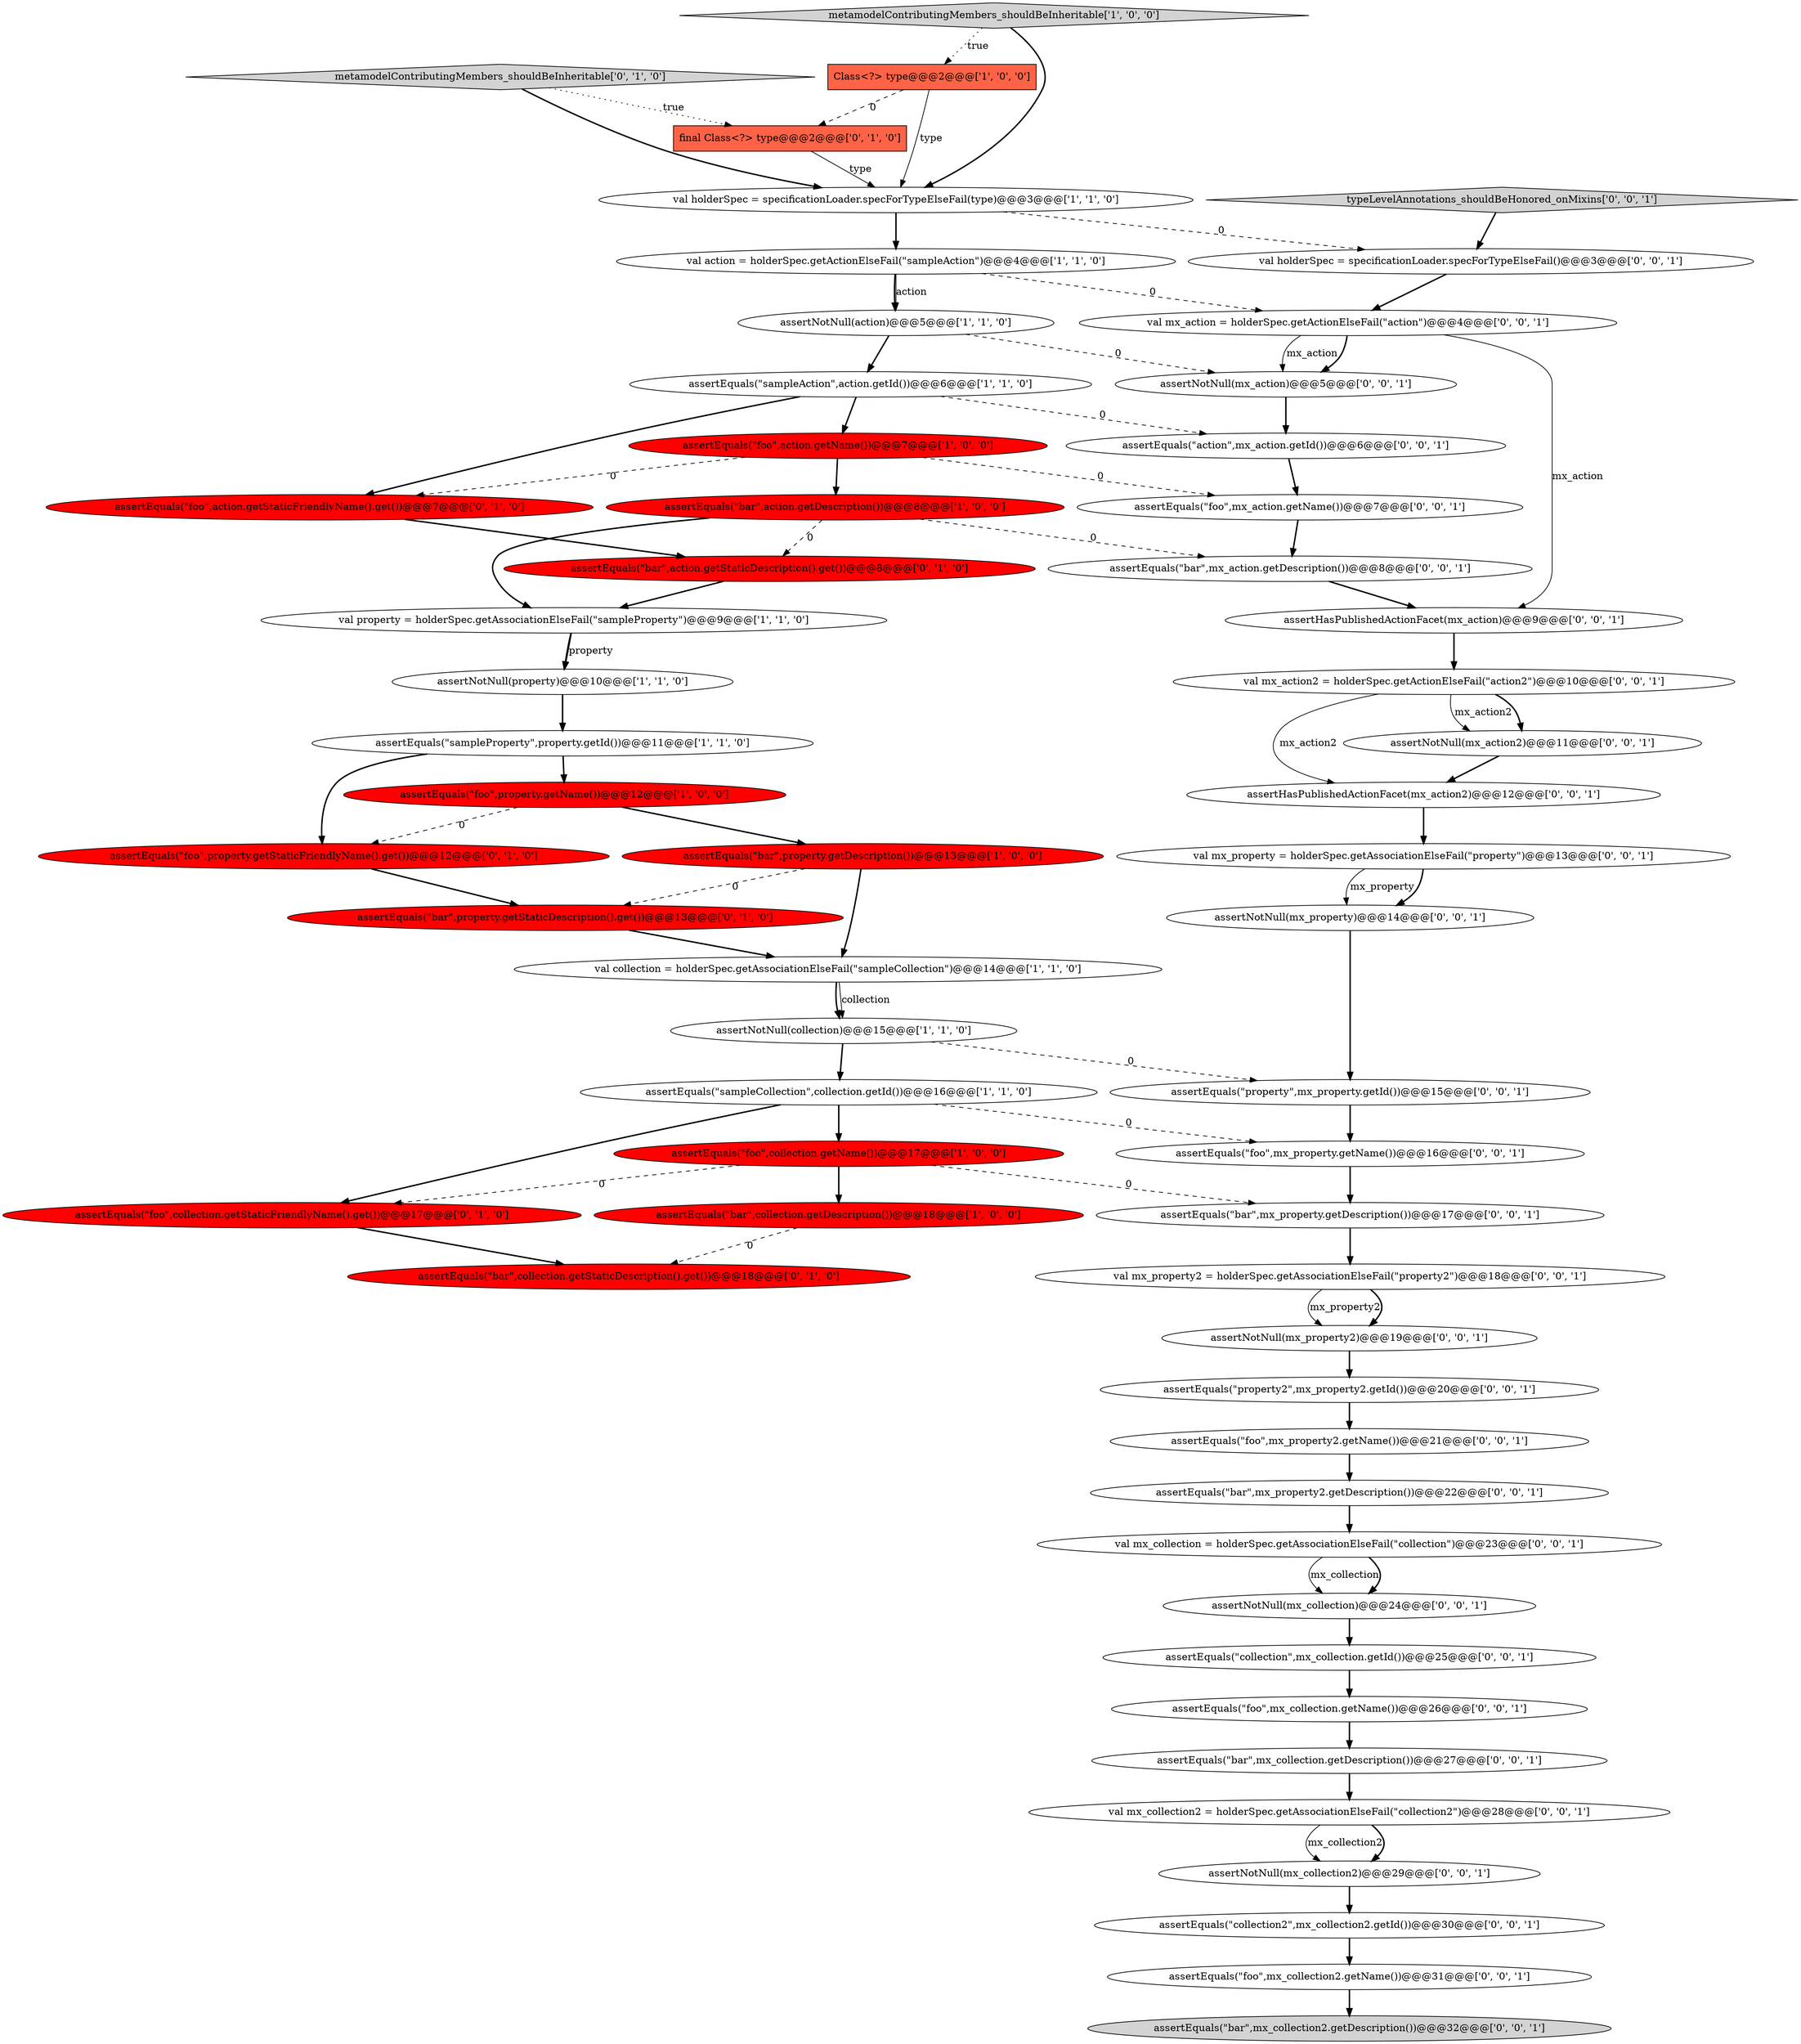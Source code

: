 digraph {
35 [style = filled, label = "assertEquals(\"foo\",mx_action.getName())@@@7@@@['0', '0', '1']", fillcolor = white, shape = ellipse image = "AAA0AAABBB3BBB"];
53 [style = filled, label = "assertEquals(\"foo\",mx_collection.getName())@@@26@@@['0', '0', '1']", fillcolor = white, shape = ellipse image = "AAA0AAABBB3BBB"];
0 [style = filled, label = "assertEquals(\"bar\",action.getDescription())@@@8@@@['1', '0', '0']", fillcolor = red, shape = ellipse image = "AAA1AAABBB1BBB"];
17 [style = filled, label = "val action = holderSpec.getActionElseFail(\"sampleAction\")@@@4@@@['1', '1', '0']", fillcolor = white, shape = ellipse image = "AAA0AAABBB1BBB"];
7 [style = filled, label = "assertEquals(\"bar\",collection.getDescription())@@@18@@@['1', '0', '0']", fillcolor = red, shape = ellipse image = "AAA1AAABBB1BBB"];
46 [style = filled, label = "assertEquals(\"foo\",mx_property2.getName())@@@21@@@['0', '0', '1']", fillcolor = white, shape = ellipse image = "AAA0AAABBB3BBB"];
28 [style = filled, label = "assertEquals(\"bar\",mx_property2.getDescription())@@@22@@@['0', '0', '1']", fillcolor = white, shape = ellipse image = "AAA0AAABBB3BBB"];
31 [style = filled, label = "assertNotNull(mx_collection2)@@@29@@@['0', '0', '1']", fillcolor = white, shape = ellipse image = "AAA0AAABBB3BBB"];
19 [style = filled, label = "metamodelContributingMembers_shouldBeInheritable['0', '1', '0']", fillcolor = lightgray, shape = diamond image = "AAA0AAABBB2BBB"];
45 [style = filled, label = "assertEquals(\"bar\",mx_collection.getDescription())@@@27@@@['0', '0', '1']", fillcolor = white, shape = ellipse image = "AAA0AAABBB3BBB"];
36 [style = filled, label = "val mx_action = holderSpec.getActionElseFail(\"action\")@@@4@@@['0', '0', '1']", fillcolor = white, shape = ellipse image = "AAA0AAABBB3BBB"];
14 [style = filled, label = "assertEquals(\"foo\",property.getName())@@@12@@@['1', '0', '0']", fillcolor = red, shape = ellipse image = "AAA1AAABBB1BBB"];
51 [style = filled, label = "val mx_collection2 = holderSpec.getAssociationElseFail(\"collection2\")@@@28@@@['0', '0', '1']", fillcolor = white, shape = ellipse image = "AAA0AAABBB3BBB"];
33 [style = filled, label = "assertNotNull(mx_collection)@@@24@@@['0', '0', '1']", fillcolor = white, shape = ellipse image = "AAA0AAABBB3BBB"];
18 [style = filled, label = "assertEquals(\"bar\",property.getStaticDescription().get())@@@13@@@['0', '1', '0']", fillcolor = red, shape = ellipse image = "AAA1AAABBB2BBB"];
24 [style = filled, label = "final Class<?> type@@@2@@@['0', '1', '0']", fillcolor = tomato, shape = box image = "AAA1AAABBB2BBB"];
1 [style = filled, label = "assertEquals(\"foo\",collection.getName())@@@17@@@['1', '0', '0']", fillcolor = red, shape = ellipse image = "AAA1AAABBB1BBB"];
44 [style = filled, label = "val mx_collection = holderSpec.getAssociationElseFail(\"collection\")@@@23@@@['0', '0', '1']", fillcolor = white, shape = ellipse image = "AAA0AAABBB3BBB"];
39 [style = filled, label = "assertNotNull(mx_action)@@@5@@@['0', '0', '1']", fillcolor = white, shape = ellipse image = "AAA0AAABBB3BBB"];
20 [style = filled, label = "assertEquals(\"foo\",property.getStaticFriendlyName().get())@@@12@@@['0', '1', '0']", fillcolor = red, shape = ellipse image = "AAA1AAABBB2BBB"];
25 [style = filled, label = "assertEquals(\"bar\",collection.getStaticDescription().get())@@@18@@@['0', '1', '0']", fillcolor = red, shape = ellipse image = "AAA1AAABBB2BBB"];
32 [style = filled, label = "assertEquals(\"bar\",mx_property.getDescription())@@@17@@@['0', '0', '1']", fillcolor = white, shape = ellipse image = "AAA0AAABBB3BBB"];
54 [style = filled, label = "assertEquals(\"property2\",mx_property2.getId())@@@20@@@['0', '0', '1']", fillcolor = white, shape = ellipse image = "AAA0AAABBB3BBB"];
55 [style = filled, label = "assertEquals(\"foo\",mx_collection2.getName())@@@31@@@['0', '0', '1']", fillcolor = white, shape = ellipse image = "AAA0AAABBB3BBB"];
9 [style = filled, label = "val property = holderSpec.getAssociationElseFail(\"sampleProperty\")@@@9@@@['1', '1', '0']", fillcolor = white, shape = ellipse image = "AAA0AAABBB1BBB"];
30 [style = filled, label = "assertNotNull(mx_action2)@@@11@@@['0', '0', '1']", fillcolor = white, shape = ellipse image = "AAA0AAABBB3BBB"];
38 [style = filled, label = "assertEquals(\"bar\",mx_collection2.getDescription())@@@32@@@['0', '0', '1']", fillcolor = lightgray, shape = ellipse image = "AAA0AAABBB3BBB"];
47 [style = filled, label = "assertEquals(\"collection\",mx_collection.getId())@@@25@@@['0', '0', '1']", fillcolor = white, shape = ellipse image = "AAA0AAABBB3BBB"];
52 [style = filled, label = "val mx_property = holderSpec.getAssociationElseFail(\"property\")@@@13@@@['0', '0', '1']", fillcolor = white, shape = ellipse image = "AAA0AAABBB3BBB"];
23 [style = filled, label = "assertEquals(\"bar\",action.getStaticDescription().get())@@@8@@@['0', '1', '0']", fillcolor = red, shape = ellipse image = "AAA1AAABBB2BBB"];
2 [style = filled, label = "assertNotNull(collection)@@@15@@@['1', '1', '0']", fillcolor = white, shape = ellipse image = "AAA0AAABBB1BBB"];
16 [style = filled, label = "assertNotNull(property)@@@10@@@['1', '1', '0']", fillcolor = white, shape = ellipse image = "AAA0AAABBB1BBB"];
41 [style = filled, label = "val mx_property2 = holderSpec.getAssociationElseFail(\"property2\")@@@18@@@['0', '0', '1']", fillcolor = white, shape = ellipse image = "AAA0AAABBB3BBB"];
43 [style = filled, label = "assertEquals(\"action\",mx_action.getId())@@@6@@@['0', '0', '1']", fillcolor = white, shape = ellipse image = "AAA0AAABBB3BBB"];
29 [style = filled, label = "assertEquals(\"collection2\",mx_collection2.getId())@@@30@@@['0', '0', '1']", fillcolor = white, shape = ellipse image = "AAA0AAABBB3BBB"];
12 [style = filled, label = "assertNotNull(action)@@@5@@@['1', '1', '0']", fillcolor = white, shape = ellipse image = "AAA0AAABBB1BBB"];
48 [style = filled, label = "typeLevelAnnotations_shouldBeHonored_onMixins['0', '0', '1']", fillcolor = lightgray, shape = diamond image = "AAA0AAABBB3BBB"];
49 [style = filled, label = "assertHasPublishedActionFacet(mx_action)@@@9@@@['0', '0', '1']", fillcolor = white, shape = ellipse image = "AAA0AAABBB3BBB"];
8 [style = filled, label = "val holderSpec = specificationLoader.specForTypeElseFail(type)@@@3@@@['1', '1', '0']", fillcolor = white, shape = ellipse image = "AAA0AAABBB1BBB"];
40 [style = filled, label = "assertEquals(\"foo\",mx_property.getName())@@@16@@@['0', '0', '1']", fillcolor = white, shape = ellipse image = "AAA0AAABBB3BBB"];
10 [style = filled, label = "assertEquals(\"bar\",property.getDescription())@@@13@@@['1', '0', '0']", fillcolor = red, shape = ellipse image = "AAA1AAABBB1BBB"];
11 [style = filled, label = "Class<?> type@@@2@@@['1', '0', '0']", fillcolor = tomato, shape = box image = "AAA1AAABBB1BBB"];
50 [style = filled, label = "assertHasPublishedActionFacet(mx_action2)@@@12@@@['0', '0', '1']", fillcolor = white, shape = ellipse image = "AAA0AAABBB3BBB"];
56 [style = filled, label = "assertNotNull(mx_property)@@@14@@@['0', '0', '1']", fillcolor = white, shape = ellipse image = "AAA0AAABBB3BBB"];
21 [style = filled, label = "assertEquals(\"foo\",collection.getStaticFriendlyName().get())@@@17@@@['0', '1', '0']", fillcolor = red, shape = ellipse image = "AAA1AAABBB2BBB"];
27 [style = filled, label = "val mx_action2 = holderSpec.getActionElseFail(\"action2\")@@@10@@@['0', '0', '1']", fillcolor = white, shape = ellipse image = "AAA0AAABBB3BBB"];
5 [style = filled, label = "assertEquals(\"sampleAction\",action.getId())@@@6@@@['1', '1', '0']", fillcolor = white, shape = ellipse image = "AAA0AAABBB1BBB"];
15 [style = filled, label = "assertEquals(\"sampleCollection\",collection.getId())@@@16@@@['1', '1', '0']", fillcolor = white, shape = ellipse image = "AAA0AAABBB1BBB"];
22 [style = filled, label = "assertEquals(\"foo\",action.getStaticFriendlyName().get())@@@7@@@['0', '1', '0']", fillcolor = red, shape = ellipse image = "AAA1AAABBB2BBB"];
42 [style = filled, label = "assertEquals(\"bar\",mx_action.getDescription())@@@8@@@['0', '0', '1']", fillcolor = white, shape = ellipse image = "AAA0AAABBB3BBB"];
37 [style = filled, label = "assertEquals(\"property\",mx_property.getId())@@@15@@@['0', '0', '1']", fillcolor = white, shape = ellipse image = "AAA0AAABBB3BBB"];
34 [style = filled, label = "val holderSpec = specificationLoader.specForTypeElseFail()@@@3@@@['0', '0', '1']", fillcolor = white, shape = ellipse image = "AAA0AAABBB3BBB"];
13 [style = filled, label = "assertEquals(\"sampleProperty\",property.getId())@@@11@@@['1', '1', '0']", fillcolor = white, shape = ellipse image = "AAA0AAABBB1BBB"];
4 [style = filled, label = "metamodelContributingMembers_shouldBeInheritable['1', '0', '0']", fillcolor = lightgray, shape = diamond image = "AAA0AAABBB1BBB"];
6 [style = filled, label = "assertEquals(\"foo\",action.getName())@@@7@@@['1', '0', '0']", fillcolor = red, shape = ellipse image = "AAA1AAABBB1BBB"];
26 [style = filled, label = "assertNotNull(mx_property2)@@@19@@@['0', '0', '1']", fillcolor = white, shape = ellipse image = "AAA0AAABBB3BBB"];
3 [style = filled, label = "val collection = holderSpec.getAssociationElseFail(\"sampleCollection\")@@@14@@@['1', '1', '0']", fillcolor = white, shape = ellipse image = "AAA0AAABBB1BBB"];
11->8 [style = solid, label="type"];
18->3 [style = bold, label=""];
12->5 [style = bold, label=""];
15->21 [style = bold, label=""];
27->30 [style = solid, label="mx_action2"];
51->31 [style = solid, label="mx_collection2"];
14->20 [style = dashed, label="0"];
15->40 [style = dashed, label="0"];
9->16 [style = bold, label=""];
6->35 [style = dashed, label="0"];
0->42 [style = dashed, label="0"];
43->35 [style = bold, label=""];
2->15 [style = bold, label=""];
7->25 [style = dashed, label="0"];
4->8 [style = bold, label=""];
27->50 [style = solid, label="mx_action2"];
17->36 [style = dashed, label="0"];
48->34 [style = bold, label=""];
13->14 [style = bold, label=""];
10->18 [style = dashed, label="0"];
47->53 [style = bold, label=""];
54->46 [style = bold, label=""];
0->23 [style = dashed, label="0"];
27->30 [style = bold, label=""];
8->34 [style = dashed, label="0"];
14->10 [style = bold, label=""];
31->29 [style = bold, label=""];
55->38 [style = bold, label=""];
21->25 [style = bold, label=""];
24->8 [style = solid, label="type"];
22->23 [style = bold, label=""];
6->22 [style = dashed, label="0"];
8->17 [style = bold, label=""];
20->18 [style = bold, label=""];
17->12 [style = solid, label="action"];
5->6 [style = bold, label=""];
3->2 [style = bold, label=""];
33->47 [style = bold, label=""];
5->43 [style = dashed, label="0"];
2->37 [style = dashed, label="0"];
34->36 [style = bold, label=""];
36->39 [style = solid, label="mx_action"];
5->22 [style = bold, label=""];
12->39 [style = dashed, label="0"];
44->33 [style = solid, label="mx_collection"];
16->13 [style = bold, label=""];
46->28 [style = bold, label=""];
45->51 [style = bold, label=""];
35->42 [style = bold, label=""];
44->33 [style = bold, label=""];
56->37 [style = bold, label=""];
4->11 [style = dotted, label="true"];
36->49 [style = solid, label="mx_action"];
19->24 [style = dotted, label="true"];
1->32 [style = dashed, label="0"];
1->7 [style = bold, label=""];
36->39 [style = bold, label=""];
30->50 [style = bold, label=""];
29->55 [style = bold, label=""];
17->12 [style = bold, label=""];
26->54 [style = bold, label=""];
9->16 [style = solid, label="property"];
40->32 [style = bold, label=""];
3->2 [style = solid, label="collection"];
32->41 [style = bold, label=""];
52->56 [style = solid, label="mx_property"];
15->1 [style = bold, label=""];
0->9 [style = bold, label=""];
41->26 [style = solid, label="mx_property2"];
39->43 [style = bold, label=""];
10->3 [style = bold, label=""];
52->56 [style = bold, label=""];
6->0 [style = bold, label=""];
1->21 [style = dashed, label="0"];
49->27 [style = bold, label=""];
50->52 [style = bold, label=""];
19->8 [style = bold, label=""];
11->24 [style = dashed, label="0"];
28->44 [style = bold, label=""];
42->49 [style = bold, label=""];
41->26 [style = bold, label=""];
51->31 [style = bold, label=""];
23->9 [style = bold, label=""];
53->45 [style = bold, label=""];
37->40 [style = bold, label=""];
13->20 [style = bold, label=""];
}
